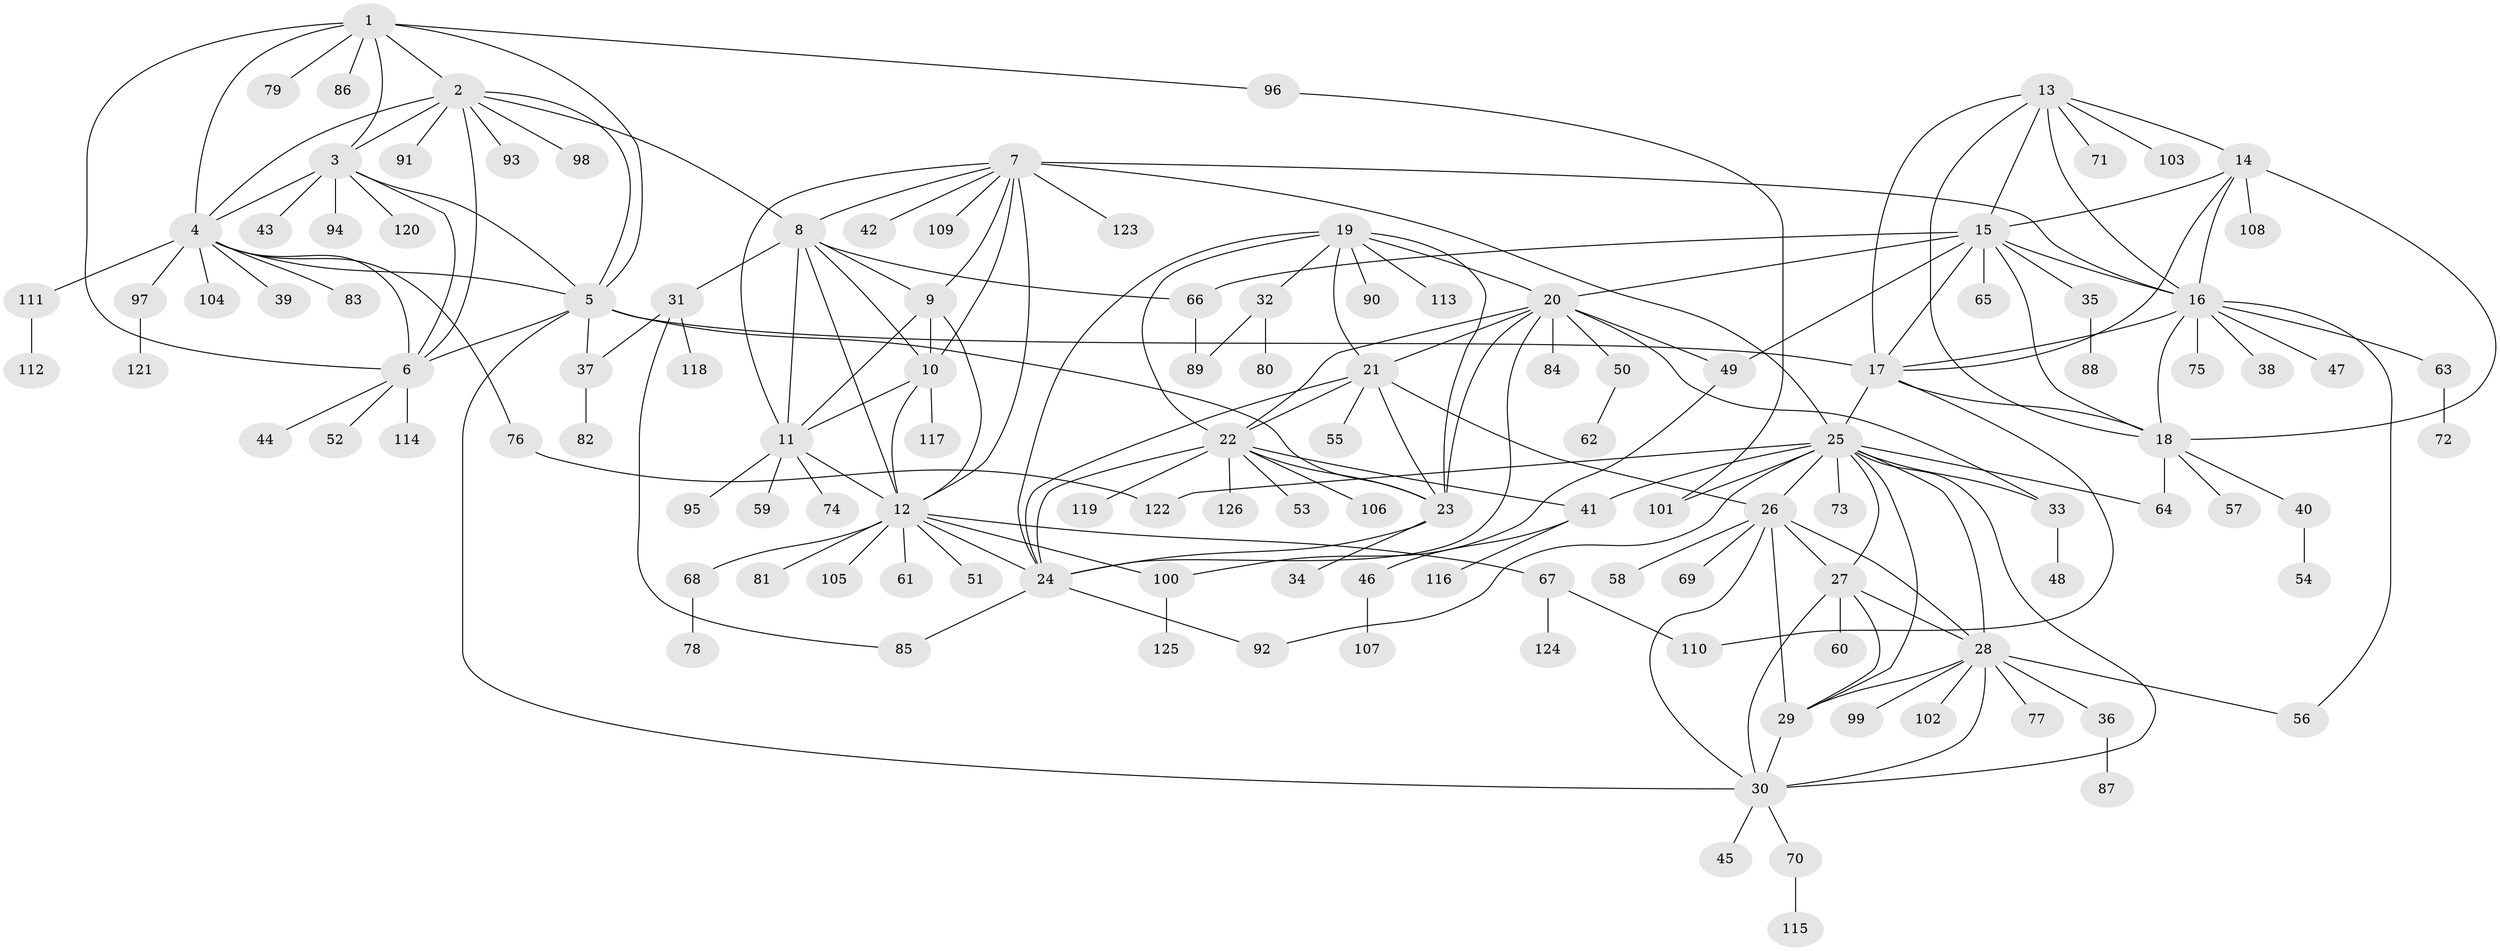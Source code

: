 // Generated by graph-tools (version 1.1) at 2025/02/03/09/25 03:02:47]
// undirected, 126 vertices, 195 edges
graph export_dot {
graph [start="1"]
  node [color=gray90,style=filled];
  1;
  2;
  3;
  4;
  5;
  6;
  7;
  8;
  9;
  10;
  11;
  12;
  13;
  14;
  15;
  16;
  17;
  18;
  19;
  20;
  21;
  22;
  23;
  24;
  25;
  26;
  27;
  28;
  29;
  30;
  31;
  32;
  33;
  34;
  35;
  36;
  37;
  38;
  39;
  40;
  41;
  42;
  43;
  44;
  45;
  46;
  47;
  48;
  49;
  50;
  51;
  52;
  53;
  54;
  55;
  56;
  57;
  58;
  59;
  60;
  61;
  62;
  63;
  64;
  65;
  66;
  67;
  68;
  69;
  70;
  71;
  72;
  73;
  74;
  75;
  76;
  77;
  78;
  79;
  80;
  81;
  82;
  83;
  84;
  85;
  86;
  87;
  88;
  89;
  90;
  91;
  92;
  93;
  94;
  95;
  96;
  97;
  98;
  99;
  100;
  101;
  102;
  103;
  104;
  105;
  106;
  107;
  108;
  109;
  110;
  111;
  112;
  113;
  114;
  115;
  116;
  117;
  118;
  119;
  120;
  121;
  122;
  123;
  124;
  125;
  126;
  1 -- 2;
  1 -- 3;
  1 -- 4;
  1 -- 5;
  1 -- 6;
  1 -- 79;
  1 -- 86;
  1 -- 96;
  2 -- 3;
  2 -- 4;
  2 -- 5;
  2 -- 6;
  2 -- 8;
  2 -- 91;
  2 -- 93;
  2 -- 98;
  3 -- 4;
  3 -- 5;
  3 -- 6;
  3 -- 43;
  3 -- 94;
  3 -- 120;
  4 -- 5;
  4 -- 6;
  4 -- 39;
  4 -- 76;
  4 -- 83;
  4 -- 97;
  4 -- 104;
  4 -- 111;
  5 -- 6;
  5 -- 17;
  5 -- 23;
  5 -- 30;
  5 -- 37;
  6 -- 44;
  6 -- 52;
  6 -- 114;
  7 -- 8;
  7 -- 9;
  7 -- 10;
  7 -- 11;
  7 -- 12;
  7 -- 16;
  7 -- 25;
  7 -- 42;
  7 -- 109;
  7 -- 123;
  8 -- 9;
  8 -- 10;
  8 -- 11;
  8 -- 12;
  8 -- 31;
  8 -- 66;
  9 -- 10;
  9 -- 11;
  9 -- 12;
  10 -- 11;
  10 -- 12;
  10 -- 117;
  11 -- 12;
  11 -- 59;
  11 -- 74;
  11 -- 95;
  12 -- 24;
  12 -- 51;
  12 -- 61;
  12 -- 67;
  12 -- 68;
  12 -- 81;
  12 -- 100;
  12 -- 105;
  13 -- 14;
  13 -- 15;
  13 -- 16;
  13 -- 17;
  13 -- 18;
  13 -- 71;
  13 -- 103;
  14 -- 15;
  14 -- 16;
  14 -- 17;
  14 -- 18;
  14 -- 108;
  15 -- 16;
  15 -- 17;
  15 -- 18;
  15 -- 20;
  15 -- 35;
  15 -- 49;
  15 -- 65;
  15 -- 66;
  16 -- 17;
  16 -- 18;
  16 -- 38;
  16 -- 47;
  16 -- 56;
  16 -- 63;
  16 -- 75;
  17 -- 18;
  17 -- 25;
  17 -- 110;
  18 -- 40;
  18 -- 57;
  18 -- 64;
  19 -- 20;
  19 -- 21;
  19 -- 22;
  19 -- 23;
  19 -- 24;
  19 -- 32;
  19 -- 90;
  19 -- 113;
  20 -- 21;
  20 -- 22;
  20 -- 23;
  20 -- 24;
  20 -- 33;
  20 -- 49;
  20 -- 50;
  20 -- 84;
  21 -- 22;
  21 -- 23;
  21 -- 24;
  21 -- 26;
  21 -- 55;
  22 -- 23;
  22 -- 24;
  22 -- 41;
  22 -- 53;
  22 -- 106;
  22 -- 119;
  22 -- 126;
  23 -- 24;
  23 -- 34;
  24 -- 85;
  24 -- 92;
  25 -- 26;
  25 -- 27;
  25 -- 28;
  25 -- 29;
  25 -- 30;
  25 -- 33;
  25 -- 41;
  25 -- 64;
  25 -- 73;
  25 -- 92;
  25 -- 101;
  25 -- 122;
  26 -- 27;
  26 -- 28;
  26 -- 29;
  26 -- 30;
  26 -- 58;
  26 -- 69;
  27 -- 28;
  27 -- 29;
  27 -- 30;
  27 -- 60;
  28 -- 29;
  28 -- 30;
  28 -- 36;
  28 -- 56;
  28 -- 77;
  28 -- 99;
  28 -- 102;
  29 -- 30;
  30 -- 45;
  30 -- 70;
  31 -- 37;
  31 -- 85;
  31 -- 118;
  32 -- 80;
  32 -- 89;
  33 -- 48;
  35 -- 88;
  36 -- 87;
  37 -- 82;
  40 -- 54;
  41 -- 46;
  41 -- 116;
  46 -- 107;
  49 -- 100;
  50 -- 62;
  63 -- 72;
  66 -- 89;
  67 -- 110;
  67 -- 124;
  68 -- 78;
  70 -- 115;
  76 -- 122;
  96 -- 101;
  97 -- 121;
  100 -- 125;
  111 -- 112;
}
